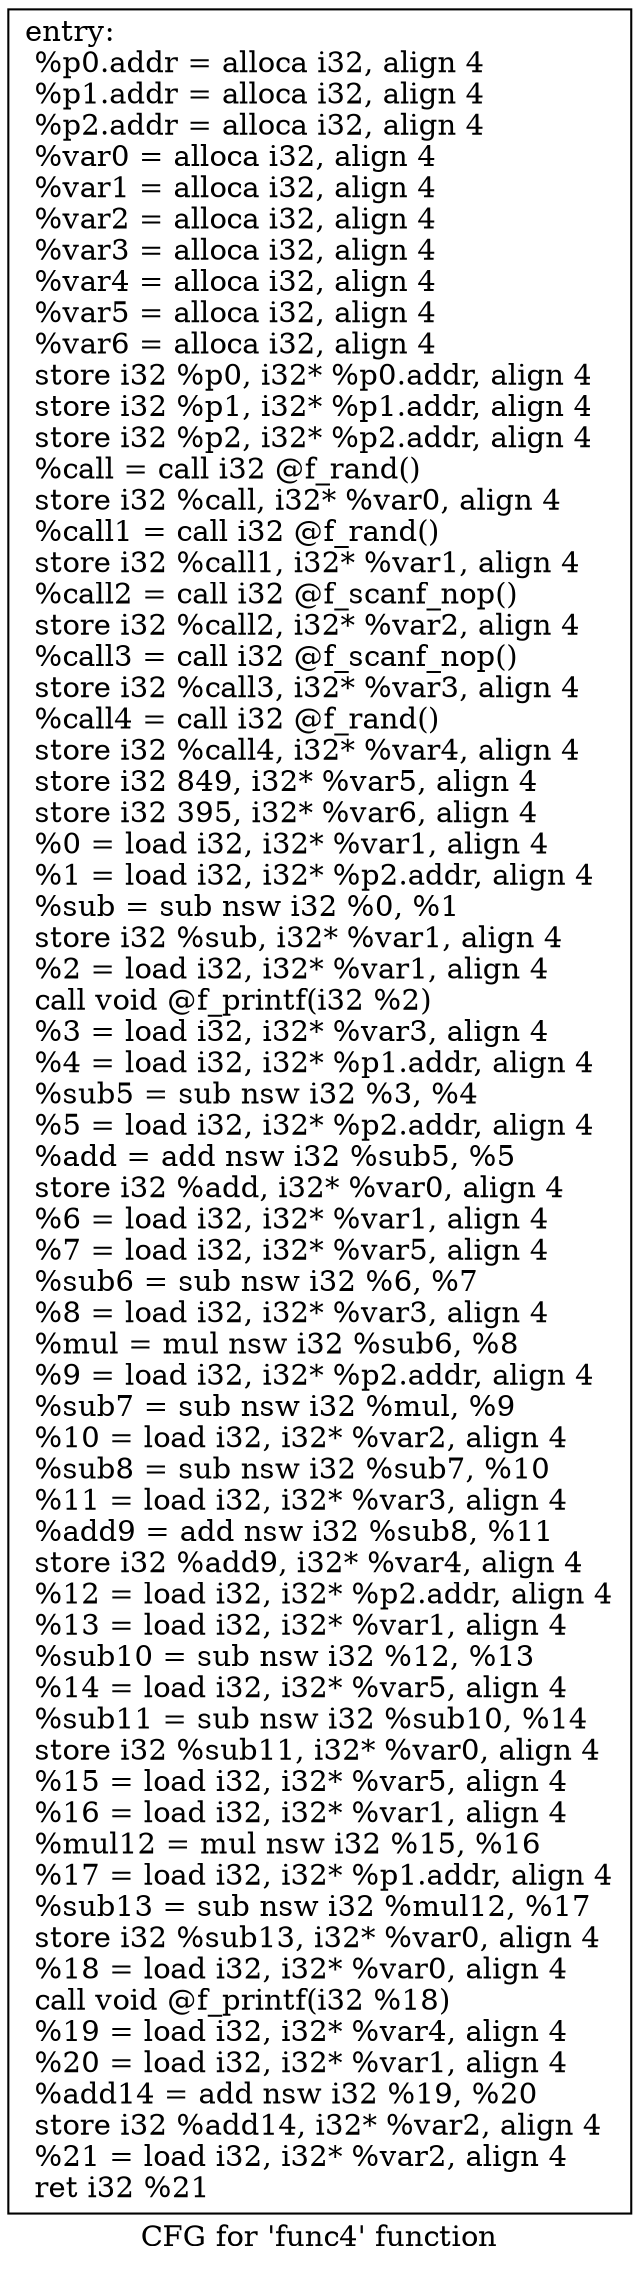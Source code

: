 digraph "CFG for 'func4' function" {
	label="CFG for 'func4' function";

	Node0x558941a6bab0 [shape=record,label="{entry:\l  %p0.addr = alloca i32, align 4\l  %p1.addr = alloca i32, align 4\l  %p2.addr = alloca i32, align 4\l  %var0 = alloca i32, align 4\l  %var1 = alloca i32, align 4\l  %var2 = alloca i32, align 4\l  %var3 = alloca i32, align 4\l  %var4 = alloca i32, align 4\l  %var5 = alloca i32, align 4\l  %var6 = alloca i32, align 4\l  store i32 %p0, i32* %p0.addr, align 4\l  store i32 %p1, i32* %p1.addr, align 4\l  store i32 %p2, i32* %p2.addr, align 4\l  %call = call i32 @f_rand()\l  store i32 %call, i32* %var0, align 4\l  %call1 = call i32 @f_rand()\l  store i32 %call1, i32* %var1, align 4\l  %call2 = call i32 @f_scanf_nop()\l  store i32 %call2, i32* %var2, align 4\l  %call3 = call i32 @f_scanf_nop()\l  store i32 %call3, i32* %var3, align 4\l  %call4 = call i32 @f_rand()\l  store i32 %call4, i32* %var4, align 4\l  store i32 849, i32* %var5, align 4\l  store i32 395, i32* %var6, align 4\l  %0 = load i32, i32* %var1, align 4\l  %1 = load i32, i32* %p2.addr, align 4\l  %sub = sub nsw i32 %0, %1\l  store i32 %sub, i32* %var1, align 4\l  %2 = load i32, i32* %var1, align 4\l  call void @f_printf(i32 %2)\l  %3 = load i32, i32* %var3, align 4\l  %4 = load i32, i32* %p1.addr, align 4\l  %sub5 = sub nsw i32 %3, %4\l  %5 = load i32, i32* %p2.addr, align 4\l  %add = add nsw i32 %sub5, %5\l  store i32 %add, i32* %var0, align 4\l  %6 = load i32, i32* %var1, align 4\l  %7 = load i32, i32* %var5, align 4\l  %sub6 = sub nsw i32 %6, %7\l  %8 = load i32, i32* %var3, align 4\l  %mul = mul nsw i32 %sub6, %8\l  %9 = load i32, i32* %p2.addr, align 4\l  %sub7 = sub nsw i32 %mul, %9\l  %10 = load i32, i32* %var2, align 4\l  %sub8 = sub nsw i32 %sub7, %10\l  %11 = load i32, i32* %var3, align 4\l  %add9 = add nsw i32 %sub8, %11\l  store i32 %add9, i32* %var4, align 4\l  %12 = load i32, i32* %p2.addr, align 4\l  %13 = load i32, i32* %var1, align 4\l  %sub10 = sub nsw i32 %12, %13\l  %14 = load i32, i32* %var5, align 4\l  %sub11 = sub nsw i32 %sub10, %14\l  store i32 %sub11, i32* %var0, align 4\l  %15 = load i32, i32* %var5, align 4\l  %16 = load i32, i32* %var1, align 4\l  %mul12 = mul nsw i32 %15, %16\l  %17 = load i32, i32* %p1.addr, align 4\l  %sub13 = sub nsw i32 %mul12, %17\l  store i32 %sub13, i32* %var0, align 4\l  %18 = load i32, i32* %var0, align 4\l  call void @f_printf(i32 %18)\l  %19 = load i32, i32* %var4, align 4\l  %20 = load i32, i32* %var1, align 4\l  %add14 = add nsw i32 %19, %20\l  store i32 %add14, i32* %var2, align 4\l  %21 = load i32, i32* %var2, align 4\l  ret i32 %21\l}"];
}
